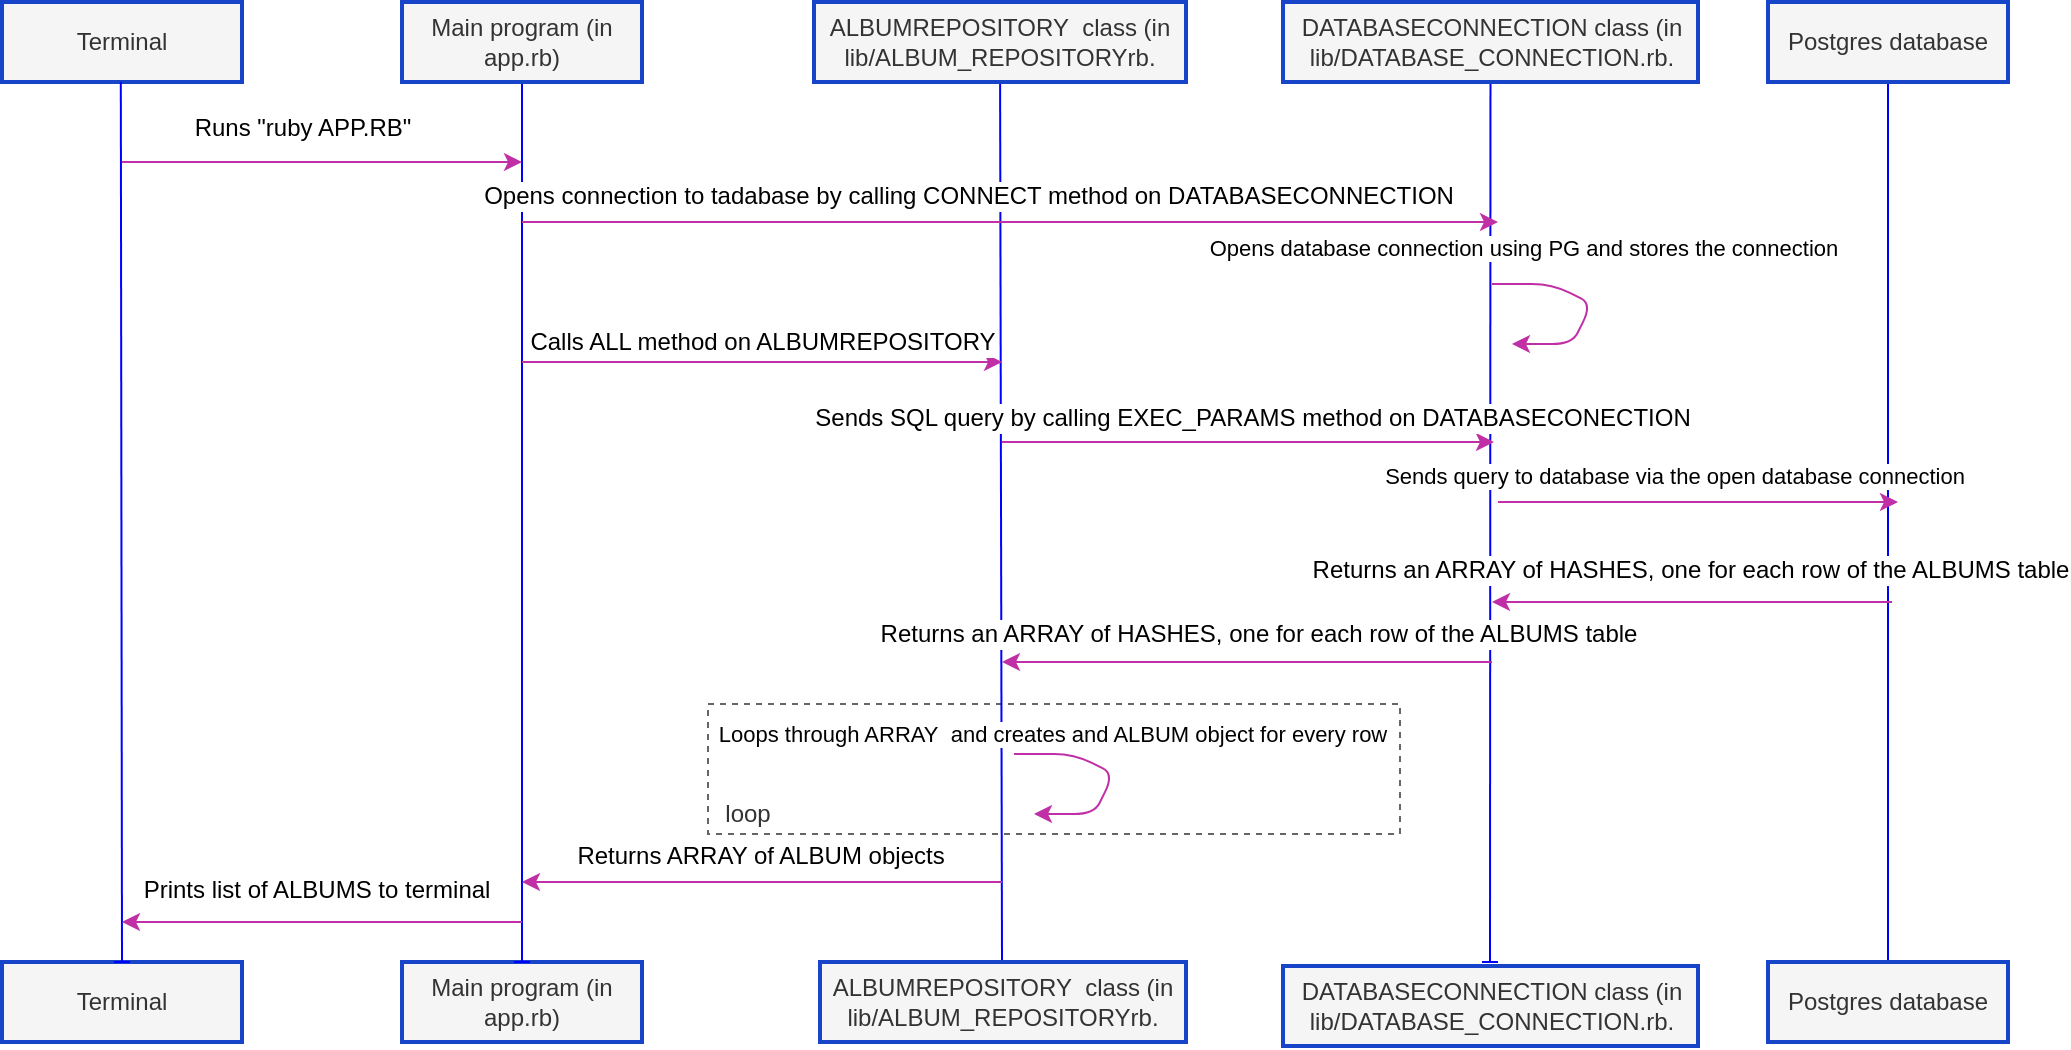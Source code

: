 <mxfile>
    <diagram id="u04GGDZlZpsjg4K006iI" name="Page-1">
        <mxGraphModel dx="1942" dy="1026" grid="0" gridSize="10" guides="1" tooltips="1" connect="1" arrows="1" fold="1" page="1" pageScale="1" pageWidth="827" pageHeight="583" background="#FFFFFF" math="0" shadow="0">
            <root>
                <mxCell id="0"/>
                <mxCell id="1" parent="0"/>
                <mxCell id="58" value="&lt;br&gt;&lt;br&gt;&lt;br&gt;&amp;nbsp; loop" style="whiteSpace=wrap;html=1;rounded=0;labelBackgroundColor=#FFFFFF;strokeColor=#666666;strokeWidth=1;fontColor=#333333;fillColor=#FFFFFF;align=left;dashed=1;" vertex="1" parent="1">
                    <mxGeometry x="353" y="831" width="346" height="65" as="geometry"/>
                </mxCell>
                <mxCell id="6" value="Terminal" style="whiteSpace=wrap;html=1;fillColor=#f5f5f5;fontColor=#333333;strokeColor=#1844c9;strokeWidth=2;" parent="1" vertex="1">
                    <mxGeometry y="480" width="120" height="40" as="geometry"/>
                </mxCell>
                <mxCell id="8" value="Terminal" style="whiteSpace=wrap;html=1;fillColor=#f5f5f5;fontColor=#333333;strokeColor=#1844c9;strokeWidth=2;" parent="1" vertex="1">
                    <mxGeometry y="960" width="120" height="40" as="geometry"/>
                </mxCell>
                <mxCell id="11" value="Main program (in app.rb)" style="whiteSpace=wrap;html=1;fillColor=#f5f5f5;fontColor=#333333;strokeColor=#1844c9;strokeWidth=2;" parent="1" vertex="1">
                    <mxGeometry x="200" y="960" width="120" height="40" as="geometry"/>
                </mxCell>
                <mxCell id="12" style="edgeStyle=none;html=1;endArrow=baseDash;endFill=0;strokeColor=#0000FF;entryX=0.5;entryY=0;entryDx=0;entryDy=0;" parent="1" source="13" edge="1">
                    <mxGeometry relative="1" as="geometry">
                        <mxPoint x="500" y="960.0" as="targetPoint"/>
                    </mxGeometry>
                </mxCell>
                <mxCell id="13" value="ALBUMREPOSITORY&amp;nbsp; class (in lib/ALBUM_REPOSITORYrb." style="whiteSpace=wrap;html=1;fillColor=#f5f5f5;fontColor=#333333;strokeColor=#1844c9;strokeWidth=2;" parent="1" vertex="1">
                    <mxGeometry x="406" y="480" width="186" height="40" as="geometry"/>
                </mxCell>
                <mxCell id="15" style="edgeStyle=none;html=1;endArrow=baseDash;endFill=0;strokeColor=#0000FF;" parent="1" source="16" edge="1">
                    <mxGeometry relative="1" as="geometry">
                        <mxPoint x="744" y="960" as="targetPoint"/>
                    </mxGeometry>
                </mxCell>
                <mxCell id="16" value="DATABASECONNECTION class (in lib/DATABASE_CONNECTION.rb." style="whiteSpace=wrap;html=1;fillColor=#f5f5f5;fontColor=#333333;strokeColor=#1844c9;strokeWidth=2;" parent="1" vertex="1">
                    <mxGeometry x="640.5" y="480" width="207.5" height="40" as="geometry"/>
                </mxCell>
                <mxCell id="18" style="edgeStyle=none;html=1;entryX=0.5;entryY=0;entryDx=0;entryDy=0;endArrow=baseDash;endFill=0;strokeColor=#0000FF;" parent="1" source="19" target="20" edge="1">
                    <mxGeometry relative="1" as="geometry">
                        <mxPoint x="913" y="890" as="targetPoint"/>
                    </mxGeometry>
                </mxCell>
                <mxCell id="19" value="Postgres database" style="whiteSpace=wrap;html=1;fillColor=#f5f5f5;fontColor=#333333;strokeColor=#1844c9;strokeWidth=2;" parent="1" vertex="1">
                    <mxGeometry x="883" y="480" width="120" height="40" as="geometry"/>
                </mxCell>
                <mxCell id="20" value="Postgres database" style="whiteSpace=wrap;html=1;fillColor=#f5f5f5;fontColor=#333333;strokeColor=#1844c9;strokeWidth=2;" parent="1" vertex="1">
                    <mxGeometry x="883" y="960" width="120" height="40" as="geometry"/>
                </mxCell>
                <mxCell id="26" style="edgeStyle=none;html=1;entryX=0.5;entryY=0;entryDx=0;entryDy=0;fontSize=12;fontColor=#F0F0F0;endArrow=baseDash;endFill=0;strokeColor=#0000FF;" parent="1" source="23" target="11" edge="1">
                    <mxGeometry relative="1" as="geometry">
                        <Array as="points">
                            <mxPoint x="260" y="860"/>
                        </Array>
                    </mxGeometry>
                </mxCell>
                <mxCell id="23" value="Main program (in app.rb)" style="whiteSpace=wrap;html=1;fontSize=12;fontColor=#333333;rounded=0;fillColor=#f5f5f5;strokeColor=#1844c9;strokeWidth=2;" parent="1" vertex="1">
                    <mxGeometry x="200" y="480" width="120" height="40" as="geometry"/>
                </mxCell>
                <mxCell id="24" value="" style="edgeStyle=none;orthogonalLoop=1;jettySize=auto;html=1;fontSize=12;fontColor=#F0F0F0;entryX=0.5;entryY=0;entryDx=0;entryDy=0;endArrow=baseDash;endFill=0;strokeColor=#0000FF;" parent="1" target="8" edge="1">
                    <mxGeometry width="80" relative="1" as="geometry">
                        <mxPoint x="59.41" y="520" as="sourcePoint"/>
                        <mxPoint x="59.41" y="820" as="targetPoint"/>
                        <Array as="points"/>
                    </mxGeometry>
                </mxCell>
                <mxCell id="29" value="" style="edgeStyle=none;orthogonalLoop=1;jettySize=auto;html=1;fontSize=12;fontColor=#F0F0F0;endArrow=classic;endFill=1;strokeColor=#c12fa6;" parent="1" edge="1">
                    <mxGeometry x="-0.059" y="20" width="80" relative="1" as="geometry">
                        <mxPoint x="60" y="560" as="sourcePoint"/>
                        <mxPoint x="260" y="560" as="targetPoint"/>
                        <Array as="points"/>
                        <mxPoint as="offset"/>
                    </mxGeometry>
                </mxCell>
                <mxCell id="48" value="&lt;span style=&quot;font-size: 12px;&quot;&gt;Runs &quot;ruby APP.RB&quot;&lt;/span&gt;" style="edgeLabel;html=1;align=center;verticalAlign=middle;resizable=0;points=[];labelBackgroundColor=#FFFFFF;fontColor=#000000;" parent="29" vertex="1" connectable="0">
                    <mxGeometry x="-0.098" relative="1" as="geometry">
                        <mxPoint y="-17" as="offset"/>
                    </mxGeometry>
                </mxCell>
                <mxCell id="30" value="" style="edgeStyle=none;orthogonalLoop=1;jettySize=auto;html=1;fontSize=12;fontColor=#F0F0F0;endArrow=classic;endFill=1;strokeColor=#c12fa6;" parent="1" edge="1">
                    <mxGeometry width="80" relative="1" as="geometry">
                        <mxPoint x="260" y="940" as="sourcePoint"/>
                        <mxPoint x="60" y="940" as="targetPoint"/>
                        <Array as="points"/>
                    </mxGeometry>
                </mxCell>
                <mxCell id="31" value="Prints list of ALBUMS to terminal" style="edgeLabel;html=1;align=center;verticalAlign=middle;resizable=0;points=[];fontSize=12;fontColor=#000000;labelBackgroundColor=#FFFFFF;" parent="30" vertex="1" connectable="0">
                    <mxGeometry x="0.302" y="-3.99" relative="1" as="geometry">
                        <mxPoint x="27" y="-12" as="offset"/>
                    </mxGeometry>
                </mxCell>
                <mxCell id="33" value="" style="edgeStyle=none;orthogonalLoop=1;jettySize=auto;html=1;fontSize=12;fontColor=#F0F0F0;endArrow=classic;endFill=1;strokeColor=#c12fa6;" parent="1" edge="1">
                    <mxGeometry width="80" relative="1" as="geometry">
                        <mxPoint x="260" y="590" as="sourcePoint"/>
                        <mxPoint x="748" y="590" as="targetPoint"/>
                        <Array as="points"/>
                    </mxGeometry>
                </mxCell>
                <mxCell id="34" value="Opens connection to tadabase by calling CONNECT method on DATABASECONNECTION" style="edgeLabel;html=1;align=center;verticalAlign=middle;resizable=0;points=[];fontSize=12;fontColor=#000000;labelBackgroundColor=#FFFFFF;" parent="33" vertex="1" connectable="0">
                    <mxGeometry x="-0.331" y="-1" relative="1" as="geometry">
                        <mxPoint x="60" y="-14" as="offset"/>
                    </mxGeometry>
                </mxCell>
                <mxCell id="35" value="" style="edgeStyle=none;orthogonalLoop=1;jettySize=auto;html=1;fontSize=12;fontColor=#F0F0F0;endArrow=classic;endFill=1;strokeColor=#c12fa6;" parent="1" edge="1">
                    <mxGeometry width="80" relative="1" as="geometry">
                        <mxPoint x="260" y="660" as="sourcePoint"/>
                        <mxPoint x="500" y="660" as="targetPoint"/>
                        <Array as="points"/>
                    </mxGeometry>
                </mxCell>
                <mxCell id="36" value="Calls ALL method on ALBUMREPOSITORY" style="edgeLabel;html=1;align=center;verticalAlign=middle;resizable=0;points=[];fontSize=12;fontColor=#000000;labelBackgroundColor=#FFFFFF;" parent="35" vertex="1" connectable="0">
                    <mxGeometry x="0.352" y="-1" relative="1" as="geometry">
                        <mxPoint x="-42" y="-11" as="offset"/>
                    </mxGeometry>
                </mxCell>
                <mxCell id="37" value="" style="edgeStyle=none;orthogonalLoop=1;jettySize=auto;html=1;fontSize=12;fontColor=#F0F0F0;endArrow=classic;endFill=1;strokeColor=#c12fa6;" parent="1" edge="1">
                    <mxGeometry width="80" relative="1" as="geometry">
                        <mxPoint x="500" y="920" as="sourcePoint"/>
                        <mxPoint x="260" y="920" as="targetPoint"/>
                        <Array as="points"/>
                    </mxGeometry>
                </mxCell>
                <mxCell id="38" value="Returns ARRAY of ALBUM objects" style="edgeLabel;html=1;align=center;verticalAlign=middle;resizable=0;points=[];fontSize=12;fontColor=#000000;labelBackgroundColor=#FFFFFF;" parent="37" vertex="1" connectable="0">
                    <mxGeometry x="0.015" y="-2" relative="1" as="geometry">
                        <mxPoint x="1" y="-11" as="offset"/>
                    </mxGeometry>
                </mxCell>
                <mxCell id="39" value="" style="edgeStyle=none;orthogonalLoop=1;jettySize=auto;html=1;fontSize=12;fontColor=#F0F0F0;endArrow=classic;endFill=1;strokeColor=#c12fa6;" parent="1" edge="1">
                    <mxGeometry width="80" relative="1" as="geometry">
                        <mxPoint x="500" y="700" as="sourcePoint"/>
                        <mxPoint x="746" y="700" as="targetPoint"/>
                        <Array as="points">
                            <mxPoint x="580" y="700"/>
                        </Array>
                    </mxGeometry>
                </mxCell>
                <mxCell id="40" value="Sends SQL query by calling EXEC_PARAMS method on DATABASECONECTION" style="edgeLabel;html=1;align=center;verticalAlign=middle;resizable=0;points=[];fontSize=12;fontColor=#000000;labelBackgroundColor=#FFFFFF;" parent="39" vertex="1" connectable="0">
                    <mxGeometry x="-0.354" y="-1" relative="1" as="geometry">
                        <mxPoint x="45" y="-13" as="offset"/>
                    </mxGeometry>
                </mxCell>
                <mxCell id="41" value="" style="edgeStyle=none;orthogonalLoop=1;jettySize=auto;html=1;fontSize=12;fontColor=#F0F0F0;endArrow=classic;endFill=1;strokeColor=#c12fa6;" parent="1" edge="1">
                    <mxGeometry width="80" relative="1" as="geometry">
                        <mxPoint x="745" y="810" as="sourcePoint"/>
                        <mxPoint x="500" y="810" as="targetPoint"/>
                        <Array as="points"/>
                    </mxGeometry>
                </mxCell>
                <mxCell id="42" value="Returns an ARRAY of HASHES, one for each row of the ALBUMS table" style="edgeLabel;html=1;align=center;verticalAlign=middle;resizable=0;points=[];fontSize=12;fontColor=#000000;labelBackgroundColor=#FFFFFF;" parent="41" vertex="1" connectable="0">
                    <mxGeometry x="-0.24" relative="1" as="geometry">
                        <mxPoint x="-24" y="-14" as="offset"/>
                    </mxGeometry>
                </mxCell>
                <mxCell id="43" value="" style="edgeStyle=none;orthogonalLoop=1;jettySize=auto;html=1;strokeColor=#c12fa6;" parent="1" edge="1">
                    <mxGeometry width="80" relative="1" as="geometry">
                        <mxPoint x="748" y="730" as="sourcePoint"/>
                        <mxPoint x="948" y="730" as="targetPoint"/>
                        <Array as="points"/>
                    </mxGeometry>
                </mxCell>
                <mxCell id="44" value="Sends query to database via the open database connection" style="edgeLabel;html=1;align=center;verticalAlign=middle;resizable=0;points=[];fontColor=#000000;labelBackgroundColor=#FFFFFF;" parent="43" vertex="1" connectable="0">
                    <mxGeometry x="-0.303" y="-2" relative="1" as="geometry">
                        <mxPoint x="18" y="-15" as="offset"/>
                    </mxGeometry>
                </mxCell>
                <mxCell id="45" value="" style="edgeStyle=none;orthogonalLoop=1;jettySize=auto;html=1;strokeColor=#c12fa6;" parent="1" edge="1">
                    <mxGeometry width="80" relative="1" as="geometry">
                        <mxPoint x="945" y="780" as="sourcePoint"/>
                        <mxPoint x="745" y="780" as="targetPoint"/>
                        <Array as="points"/>
                    </mxGeometry>
                </mxCell>
                <mxCell id="46" value="&lt;span style=&quot;color: rgba(0, 0, 0, 0); font-family: monospace; font-size: 0px; text-align: start; background-color: rgb(42, 37, 47);&quot;&gt;%3CmxGraphModel%3E%3Croot%3E%3CmxCell%20id%3D%220%22%2F%3E%3CmxCell%20id%3D%221%22%20parent%3D%220%22%2F%3E%3CmxCell%20id%3D%222%22%20value%3D%22Returns%20an%20____%20of%20___%2C%20one%20for%20each%20row%20of%20the%20____%20table%22%20style%3D%22edgeLabel%3Bhtml%3D1%3Balign%3Dcenter%3BverticalAlign%3Dmiddle%3Bresizable%3D0%3Bpoints%3D%5B%5D%3BfontSize%3D12%3BfontColor%3D%23F0F0F0%3B%22%20vertex%3D%221%22%20connectable%3D%220%22%20parent%3D%221%22%3E%3CmxGeometry%20x%3D%22599.75%22%20y%3D%22786%22%20as%3D%22geometry%22%2F%3E%3C%2FmxCell%3E%3C%2Froot%3E%3C%2FmxGraphModel%3E&lt;/span&gt;" style="edgeLabel;html=1;align=center;verticalAlign=middle;resizable=0;points=[];" parent="45" vertex="1" connectable="0">
                    <mxGeometry x="0.289" y="-2" relative="1" as="geometry">
                        <mxPoint as="offset"/>
                    </mxGeometry>
                </mxCell>
                <mxCell id="47" value="&lt;span style=&quot;font-size: 12px;&quot;&gt;Returns an ARRAY of HASHES, one for each row of the ALBUMS table&lt;/span&gt;" style="edgeLabel;html=1;align=center;verticalAlign=middle;resizable=0;points=[];fontColor=#000000;labelBackgroundColor=#FFFFFF;fontSize=12;spacing=2;spacingBottom=-7;" parent="45" vertex="1" connectable="0">
                    <mxGeometry x="0.108" y="-2" relative="1" as="geometry">
                        <mxPoint x="10" y="-18" as="offset"/>
                    </mxGeometry>
                </mxCell>
                <mxCell id="50" value="" style="edgeStyle=none;orthogonalLoop=1;jettySize=auto;html=1;rounded=1;shadow=0;strokeColor=#c12fa6;" parent="1" edge="1">
                    <mxGeometry width="80" relative="1" as="geometry">
                        <mxPoint x="506" y="856" as="sourcePoint"/>
                        <mxPoint x="516" y="886" as="targetPoint"/>
                        <Array as="points">
                            <mxPoint x="536" y="856"/>
                            <mxPoint x="556" y="866"/>
                            <mxPoint x="546" y="886"/>
                        </Array>
                    </mxGeometry>
                </mxCell>
                <mxCell id="51" value="Loops through ARRAY&amp;nbsp; and creates and ALBUM object for every row" style="edgeLabel;html=1;align=center;verticalAlign=middle;resizable=0;points=[];shadow=0;fontColor=#000000;labelBackgroundColor=#FFFFFF;" parent="50" vertex="1" connectable="0">
                    <mxGeometry x="-0.685" y="-4" relative="1" as="geometry">
                        <mxPoint x="2" y="-14" as="offset"/>
                    </mxGeometry>
                </mxCell>
                <mxCell id="55" value="" style="edgeStyle=none;orthogonalLoop=1;jettySize=auto;html=1;rounded=1;strokeColor=#c12fa6;" parent="1" edge="1">
                    <mxGeometry width="80" relative="1" as="geometry">
                        <mxPoint x="745.0" y="621" as="sourcePoint"/>
                        <mxPoint x="755.0" y="651" as="targetPoint"/>
                        <Array as="points">
                            <mxPoint x="775" y="621"/>
                            <mxPoint x="795" y="631"/>
                            <mxPoint x="785" y="651"/>
                        </Array>
                    </mxGeometry>
                </mxCell>
                <mxCell id="56" value="Opens database connection using PG and stores the connection&amp;nbsp;" style="edgeLabel;html=1;align=center;verticalAlign=middle;resizable=0;points=[];fontColor=#000000;labelBackgroundColor=#FFFFFF;" parent="55" vertex="1" connectable="0">
                    <mxGeometry x="-0.685" y="-4" relative="1" as="geometry">
                        <mxPoint y="-22" as="offset"/>
                    </mxGeometry>
                </mxCell>
                <mxCell id="57" value="ALBUMREPOSITORY&amp;nbsp; class (in lib/ALBUM_REPOSITORYrb." style="whiteSpace=wrap;html=1;fillColor=#f5f5f5;fontColor=#333333;strokeColor=#1844c9;strokeWidth=2;" vertex="1" parent="1">
                    <mxGeometry x="409" y="960" width="183" height="40" as="geometry"/>
                </mxCell>
                <mxCell id="65" value="DATABASECONNECTION class (in lib/DATABASE_CONNECTION.rb." style="whiteSpace=wrap;html=1;fillColor=#f5f5f5;fontColor=#333333;strokeColor=#1844c9;strokeWidth=2;" vertex="1" parent="1">
                    <mxGeometry x="640.5" y="962" width="207.5" height="40" as="geometry"/>
                </mxCell>
            </root>
        </mxGraphModel>
    </diagram>
</mxfile>
